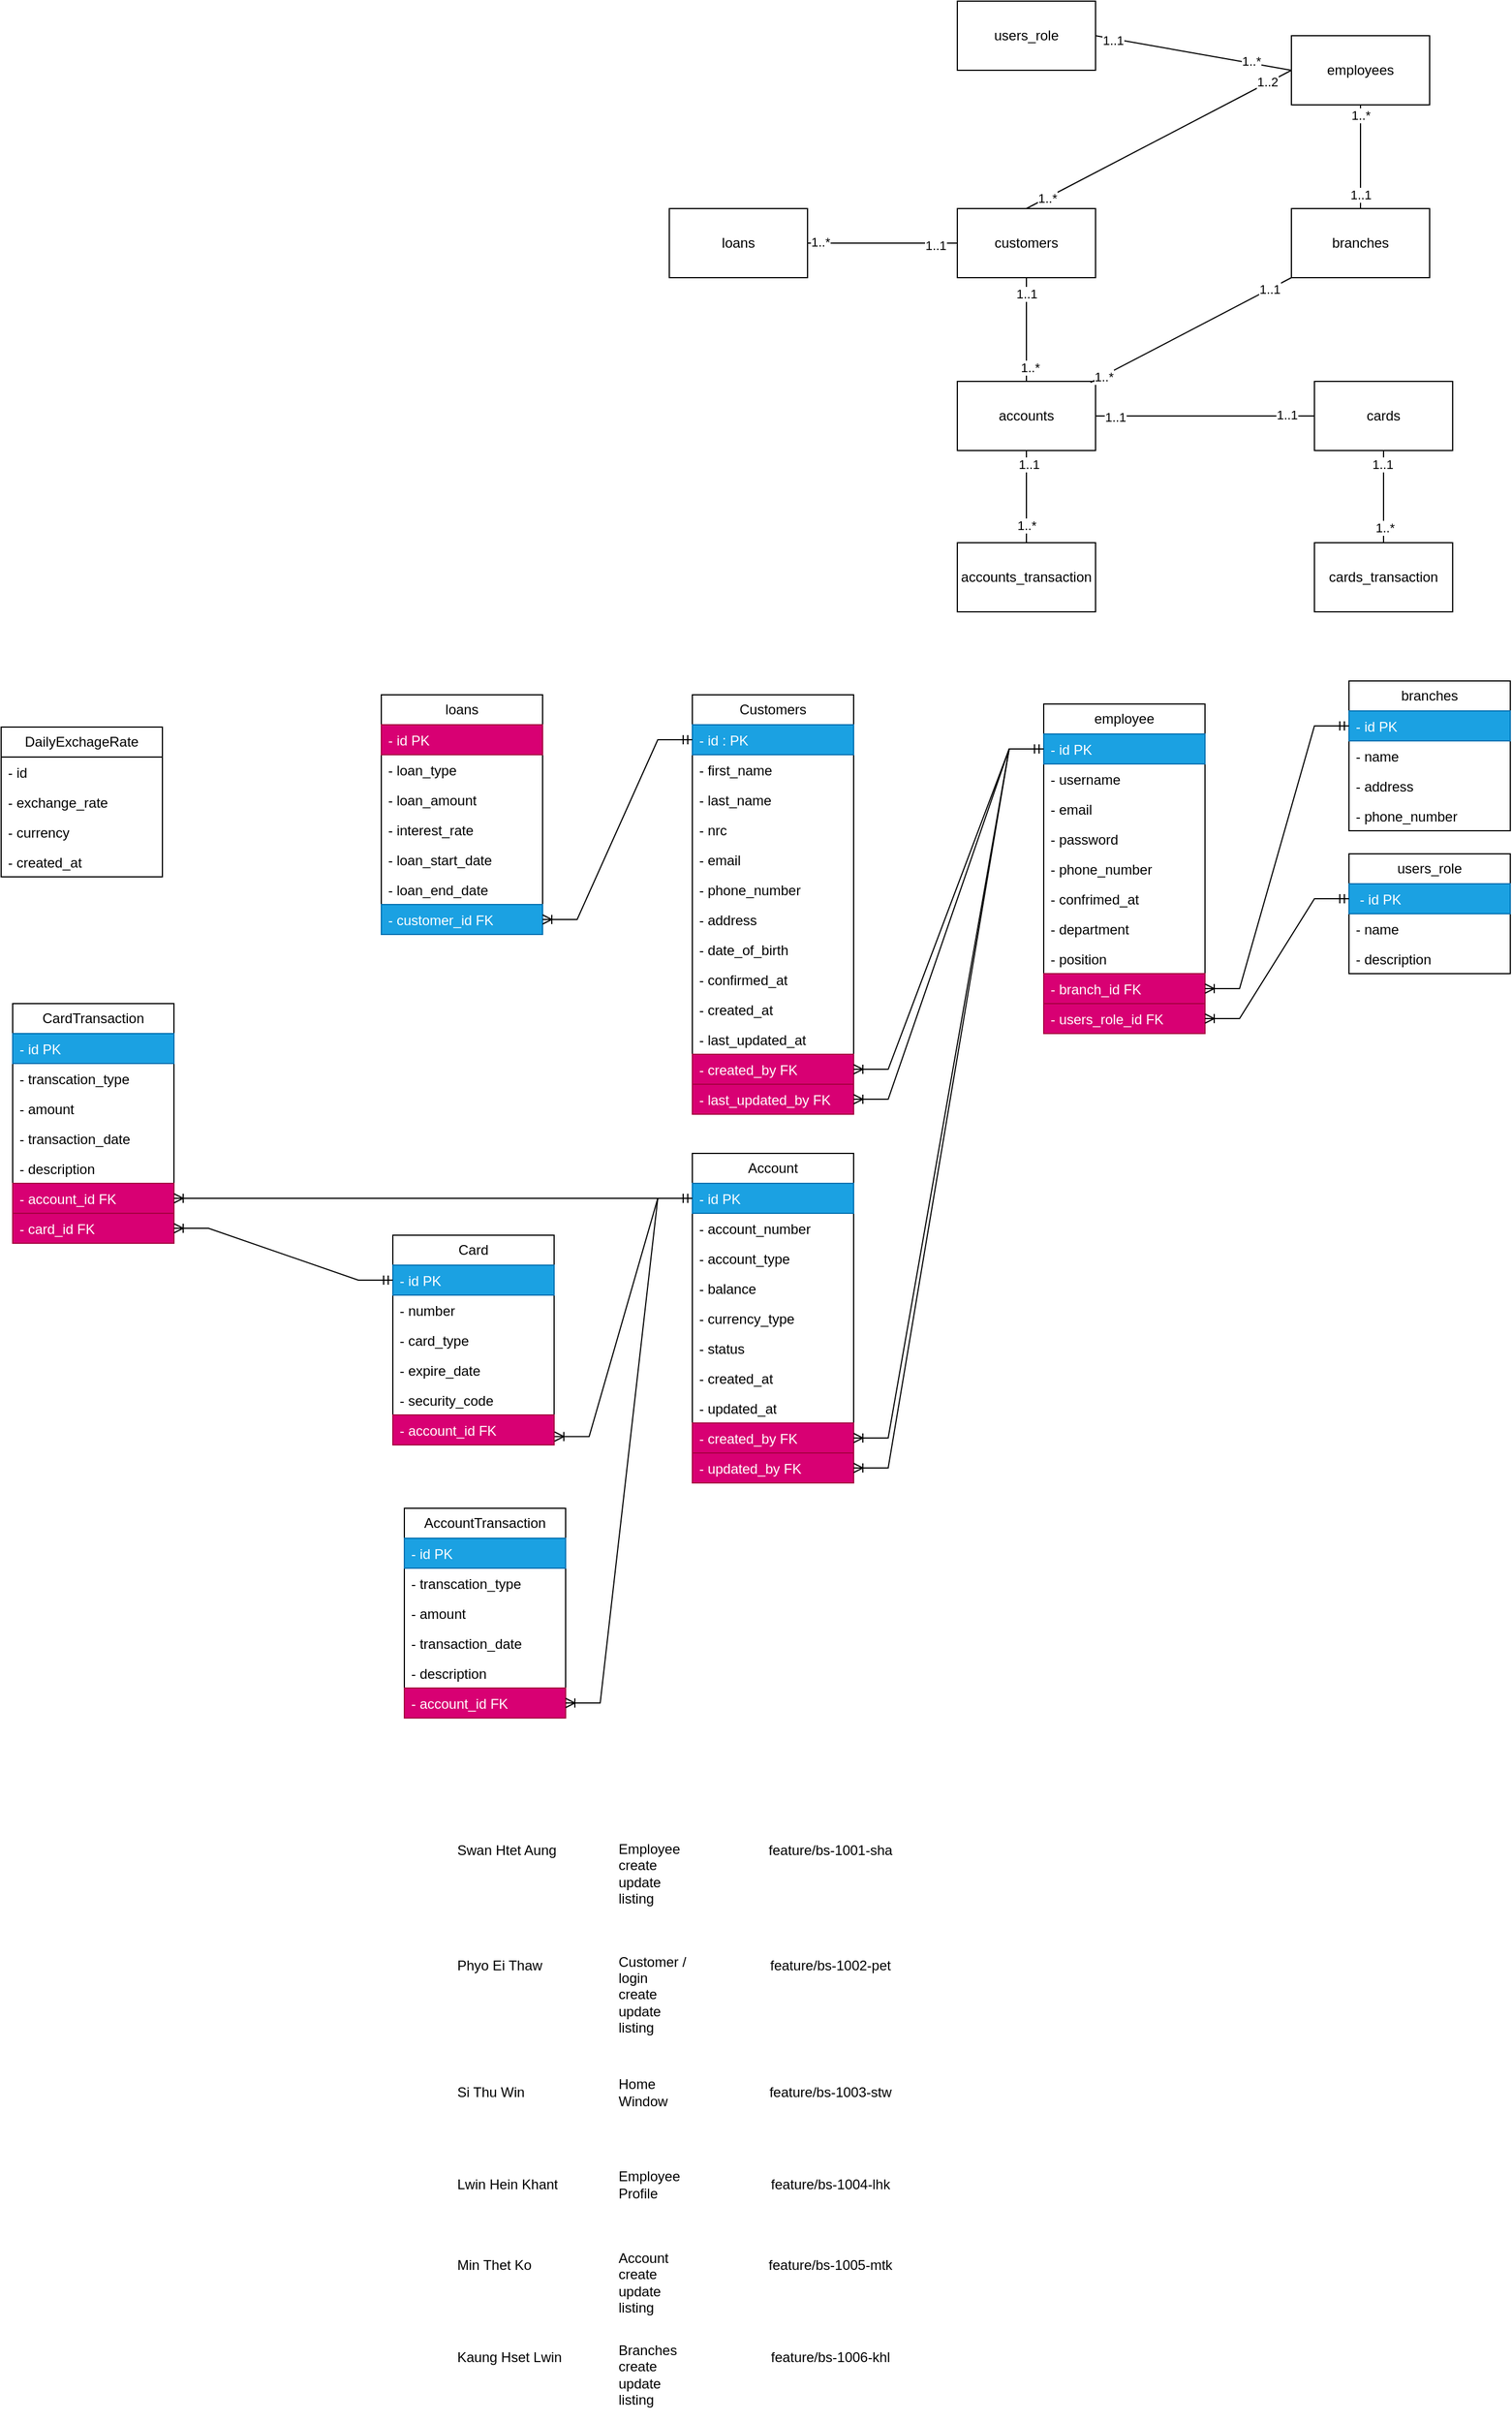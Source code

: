 <mxfile version="24.7.17">
  <diagram name="Page-1" id="0L86UucOzrPGEtBPijlb">
    <mxGraphModel dx="1640" dy="578" grid="1" gridSize="10" guides="1" tooltips="1" connect="1" arrows="1" fold="1" page="1" pageScale="1" pageWidth="850" pageHeight="1100" math="0" shadow="0">
      <root>
        <mxCell id="0" />
        <mxCell id="1" parent="0" />
        <mxCell id="gmeqmmIKyzfBdvNXJOLA-1" value="customers" style="rounded=0;whiteSpace=wrap;html=1;" parent="1" vertex="1">
          <mxGeometry x="280" y="340" width="120" height="60" as="geometry" />
        </mxCell>
        <mxCell id="gmeqmmIKyzfBdvNXJOLA-2" value="branches" style="rounded=0;whiteSpace=wrap;html=1;" parent="1" vertex="1">
          <mxGeometry x="570" y="340" width="120" height="60" as="geometry" />
        </mxCell>
        <mxCell id="gmeqmmIKyzfBdvNXJOLA-3" value="employees" style="rounded=0;whiteSpace=wrap;html=1;" parent="1" vertex="1">
          <mxGeometry x="570" y="190" width="120" height="60" as="geometry" />
        </mxCell>
        <mxCell id="gmeqmmIKyzfBdvNXJOLA-4" value="accounts" style="rounded=0;whiteSpace=wrap;html=1;" parent="1" vertex="1">
          <mxGeometry x="280" y="490" width="120" height="60" as="geometry" />
        </mxCell>
        <mxCell id="gmeqmmIKyzfBdvNXJOLA-6" value="accounts_transaction" style="rounded=0;whiteSpace=wrap;html=1;" parent="1" vertex="1">
          <mxGeometry x="280" y="630" width="120" height="60" as="geometry" />
        </mxCell>
        <mxCell id="gmeqmmIKyzfBdvNXJOLA-7" value="cards" style="rounded=0;whiteSpace=wrap;html=1;" parent="1" vertex="1">
          <mxGeometry x="590" y="490" width="120" height="60" as="geometry" />
        </mxCell>
        <mxCell id="gmeqmmIKyzfBdvNXJOLA-8" value="cards_transaction" style="rounded=0;whiteSpace=wrap;html=1;" parent="1" vertex="1">
          <mxGeometry x="590" y="630" width="120" height="60" as="geometry" />
        </mxCell>
        <mxCell id="gmeqmmIKyzfBdvNXJOLA-9" value="loans" style="rounded=0;whiteSpace=wrap;html=1;" parent="1" vertex="1">
          <mxGeometry x="30" y="340" width="120" height="60" as="geometry" />
        </mxCell>
        <mxCell id="gmeqmmIKyzfBdvNXJOLA-10" value="" style="endArrow=none;html=1;rounded=0;entryX=0.5;entryY=1;entryDx=0;entryDy=0;exitX=0.5;exitY=0;exitDx=0;exitDy=0;" parent="1" source="gmeqmmIKyzfBdvNXJOLA-4" target="gmeqmmIKyzfBdvNXJOLA-1" edge="1">
          <mxGeometry width="50" height="50" relative="1" as="geometry">
            <mxPoint x="400" y="630" as="sourcePoint" />
            <mxPoint x="450" y="580" as="targetPoint" />
          </mxGeometry>
        </mxCell>
        <mxCell id="gmeqmmIKyzfBdvNXJOLA-11" value="1..*" style="edgeLabel;html=1;align=center;verticalAlign=middle;resizable=0;points=[];" parent="gmeqmmIKyzfBdvNXJOLA-10" vertex="1" connectable="0">
          <mxGeometry x="-0.73" y="-3" relative="1" as="geometry">
            <mxPoint as="offset" />
          </mxGeometry>
        </mxCell>
        <mxCell id="gmeqmmIKyzfBdvNXJOLA-12" value="1..1" style="edgeLabel;html=1;align=center;verticalAlign=middle;resizable=0;points=[];" parent="gmeqmmIKyzfBdvNXJOLA-10" vertex="1" connectable="0">
          <mxGeometry x="0.695" relative="1" as="geometry">
            <mxPoint as="offset" />
          </mxGeometry>
        </mxCell>
        <mxCell id="gmeqmmIKyzfBdvNXJOLA-13" value="" style="endArrow=none;html=1;rounded=0;entryX=0.5;entryY=1;entryDx=0;entryDy=0;" parent="1" source="gmeqmmIKyzfBdvNXJOLA-6" target="gmeqmmIKyzfBdvNXJOLA-4" edge="1">
          <mxGeometry width="50" height="50" relative="1" as="geometry">
            <mxPoint x="400" y="630" as="sourcePoint" />
            <mxPoint x="450" y="580" as="targetPoint" />
          </mxGeometry>
        </mxCell>
        <mxCell id="gmeqmmIKyzfBdvNXJOLA-14" value="1..*" style="edgeLabel;html=1;align=center;verticalAlign=middle;resizable=0;points=[];" parent="gmeqmmIKyzfBdvNXJOLA-13" vertex="1" connectable="0">
          <mxGeometry x="-0.628" relative="1" as="geometry">
            <mxPoint as="offset" />
          </mxGeometry>
        </mxCell>
        <mxCell id="gmeqmmIKyzfBdvNXJOLA-15" value="1..1" style="edgeLabel;html=1;align=center;verticalAlign=middle;resizable=0;points=[];" parent="gmeqmmIKyzfBdvNXJOLA-13" vertex="1" connectable="0">
          <mxGeometry x="0.717" y="-2" relative="1" as="geometry">
            <mxPoint as="offset" />
          </mxGeometry>
        </mxCell>
        <mxCell id="gmeqmmIKyzfBdvNXJOLA-28" style="edgeStyle=orthogonalEdgeStyle;rounded=0;orthogonalLoop=1;jettySize=auto;html=1;exitX=0.5;exitY=1;exitDx=0;exitDy=0;" parent="1" source="gmeqmmIKyzfBdvNXJOLA-3" target="gmeqmmIKyzfBdvNXJOLA-3" edge="1">
          <mxGeometry relative="1" as="geometry" />
        </mxCell>
        <mxCell id="gmeqmmIKyzfBdvNXJOLA-29" value="" style="endArrow=none;html=1;rounded=0;entryX=0.5;entryY=1;entryDx=0;entryDy=0;exitX=0.5;exitY=0;exitDx=0;exitDy=0;" parent="1" source="gmeqmmIKyzfBdvNXJOLA-2" target="gmeqmmIKyzfBdvNXJOLA-3" edge="1">
          <mxGeometry width="50" height="50" relative="1" as="geometry">
            <mxPoint x="400" y="440" as="sourcePoint" />
            <mxPoint x="450" y="390" as="targetPoint" />
          </mxGeometry>
        </mxCell>
        <mxCell id="gmeqmmIKyzfBdvNXJOLA-31" value="1..1" style="edgeLabel;html=1;align=center;verticalAlign=middle;resizable=0;points=[];" parent="gmeqmmIKyzfBdvNXJOLA-29" vertex="1" connectable="0">
          <mxGeometry x="-0.738" relative="1" as="geometry">
            <mxPoint as="offset" />
          </mxGeometry>
        </mxCell>
        <mxCell id="gmeqmmIKyzfBdvNXJOLA-32" value="1..*" style="edgeLabel;html=1;align=center;verticalAlign=middle;resizable=0;points=[];" parent="gmeqmmIKyzfBdvNXJOLA-29" vertex="1" connectable="0">
          <mxGeometry x="0.807" relative="1" as="geometry">
            <mxPoint as="offset" />
          </mxGeometry>
        </mxCell>
        <mxCell id="gmeqmmIKyzfBdvNXJOLA-33" value="" style="endArrow=none;html=1;rounded=0;entryX=1;entryY=0.5;entryDx=0;entryDy=0;exitX=0;exitY=0.5;exitDx=0;exitDy=0;" parent="1" source="gmeqmmIKyzfBdvNXJOLA-1" target="gmeqmmIKyzfBdvNXJOLA-9" edge="1">
          <mxGeometry width="50" height="50" relative="1" as="geometry">
            <mxPoint x="400" y="440" as="sourcePoint" />
            <mxPoint x="450" y="390" as="targetPoint" />
          </mxGeometry>
        </mxCell>
        <mxCell id="gmeqmmIKyzfBdvNXJOLA-34" value="1..*" style="edgeLabel;html=1;align=center;verticalAlign=middle;resizable=0;points=[];" parent="gmeqmmIKyzfBdvNXJOLA-33" vertex="1" connectable="0">
          <mxGeometry x="0.828" y="-1" relative="1" as="geometry">
            <mxPoint as="offset" />
          </mxGeometry>
        </mxCell>
        <mxCell id="gmeqmmIKyzfBdvNXJOLA-35" value="1..1" style="edgeLabel;html=1;align=center;verticalAlign=middle;resizable=0;points=[];" parent="gmeqmmIKyzfBdvNXJOLA-33" vertex="1" connectable="0">
          <mxGeometry x="-0.7" y="2" relative="1" as="geometry">
            <mxPoint as="offset" />
          </mxGeometry>
        </mxCell>
        <mxCell id="gmeqmmIKyzfBdvNXJOLA-36" value="" style="endArrow=none;html=1;rounded=0;exitX=0.5;exitY=0;exitDx=0;exitDy=0;entryX=0.5;entryY=1;entryDx=0;entryDy=0;" parent="1" source="gmeqmmIKyzfBdvNXJOLA-8" target="gmeqmmIKyzfBdvNXJOLA-7" edge="1">
          <mxGeometry width="50" height="50" relative="1" as="geometry">
            <mxPoint x="400" y="520" as="sourcePoint" />
            <mxPoint x="450" y="470" as="targetPoint" />
          </mxGeometry>
        </mxCell>
        <mxCell id="gmeqmmIKyzfBdvNXJOLA-37" value="1..*" style="edgeLabel;html=1;align=center;verticalAlign=middle;resizable=0;points=[];" parent="gmeqmmIKyzfBdvNXJOLA-36" vertex="1" connectable="0">
          <mxGeometry x="-0.662" y="-1" relative="1" as="geometry">
            <mxPoint as="offset" />
          </mxGeometry>
        </mxCell>
        <mxCell id="gmeqmmIKyzfBdvNXJOLA-38" value="1..1" style="edgeLabel;html=1;align=center;verticalAlign=middle;resizable=0;points=[];" parent="gmeqmmIKyzfBdvNXJOLA-36" vertex="1" connectable="0">
          <mxGeometry x="0.7" y="1" relative="1" as="geometry">
            <mxPoint as="offset" />
          </mxGeometry>
        </mxCell>
        <mxCell id="gmeqmmIKyzfBdvNXJOLA-39" value="" style="endArrow=none;html=1;rounded=0;entryX=1;entryY=0.5;entryDx=0;entryDy=0;exitX=0;exitY=0.5;exitDx=0;exitDy=0;" parent="1" source="gmeqmmIKyzfBdvNXJOLA-7" target="gmeqmmIKyzfBdvNXJOLA-4" edge="1">
          <mxGeometry width="50" height="50" relative="1" as="geometry">
            <mxPoint x="400" y="520" as="sourcePoint" />
            <mxPoint x="450" y="470" as="targetPoint" />
          </mxGeometry>
        </mxCell>
        <mxCell id="gmeqmmIKyzfBdvNXJOLA-41" value="1..1" style="edgeLabel;html=1;align=center;verticalAlign=middle;resizable=0;points=[];" parent="gmeqmmIKyzfBdvNXJOLA-39" vertex="1" connectable="0">
          <mxGeometry x="0.821" y="1" relative="1" as="geometry">
            <mxPoint as="offset" />
          </mxGeometry>
        </mxCell>
        <mxCell id="gmeqmmIKyzfBdvNXJOLA-42" value="1..1" style="edgeLabel;html=1;align=center;verticalAlign=middle;resizable=0;points=[];" parent="gmeqmmIKyzfBdvNXJOLA-39" vertex="1" connectable="0">
          <mxGeometry x="-0.74" y="-1" relative="1" as="geometry">
            <mxPoint as="offset" />
          </mxGeometry>
        </mxCell>
        <mxCell id="gmeqmmIKyzfBdvNXJOLA-43" value="" style="endArrow=none;html=1;rounded=0;entryX=0;entryY=1;entryDx=0;entryDy=0;exitX=0.964;exitY=0.016;exitDx=0;exitDy=0;exitPerimeter=0;" parent="1" source="gmeqmmIKyzfBdvNXJOLA-4" target="gmeqmmIKyzfBdvNXJOLA-2" edge="1">
          <mxGeometry width="50" height="50" relative="1" as="geometry">
            <mxPoint x="400" y="480" as="sourcePoint" />
            <mxPoint x="450" y="430" as="targetPoint" />
          </mxGeometry>
        </mxCell>
        <mxCell id="gmeqmmIKyzfBdvNXJOLA-44" value="1..*" style="edgeLabel;html=1;align=center;verticalAlign=middle;resizable=0;points=[];" parent="gmeqmmIKyzfBdvNXJOLA-43" vertex="1" connectable="0">
          <mxGeometry x="-0.872" y="-1" relative="1" as="geometry">
            <mxPoint as="offset" />
          </mxGeometry>
        </mxCell>
        <mxCell id="gmeqmmIKyzfBdvNXJOLA-45" value="1..1" style="edgeLabel;html=1;align=center;verticalAlign=middle;resizable=0;points=[];" parent="gmeqmmIKyzfBdvNXJOLA-43" vertex="1" connectable="0">
          <mxGeometry x="0.779" relative="1" as="geometry">
            <mxPoint as="offset" />
          </mxGeometry>
        </mxCell>
        <mxCell id="gmeqmmIKyzfBdvNXJOLA-46" value="Customers" style="swimlane;fontStyle=0;childLayout=stackLayout;horizontal=1;startSize=26;fillColor=none;horizontalStack=0;resizeParent=1;resizeParentMax=0;resizeLast=0;collapsible=1;marginBottom=0;whiteSpace=wrap;html=1;" parent="1" vertex="1">
          <mxGeometry x="50" y="762" width="140" height="364" as="geometry" />
        </mxCell>
        <mxCell id="gmeqmmIKyzfBdvNXJOLA-47" value="- id : PK" style="text;strokeColor=#006EAF;fillColor=#1ba1e2;align=left;verticalAlign=top;spacingLeft=4;spacingRight=4;overflow=hidden;rotatable=0;points=[[0,0.5],[1,0.5]];portConstraint=eastwest;whiteSpace=wrap;html=1;fontColor=#ffffff;" parent="gmeqmmIKyzfBdvNXJOLA-46" vertex="1">
          <mxGeometry y="26" width="140" height="26" as="geometry" />
        </mxCell>
        <mxCell id="gmeqmmIKyzfBdvNXJOLA-48" value="- first_name" style="text;strokeColor=none;fillColor=none;align=left;verticalAlign=top;spacingLeft=4;spacingRight=4;overflow=hidden;rotatable=0;points=[[0,0.5],[1,0.5]];portConstraint=eastwest;whiteSpace=wrap;html=1;" parent="gmeqmmIKyzfBdvNXJOLA-46" vertex="1">
          <mxGeometry y="52" width="140" height="26" as="geometry" />
        </mxCell>
        <mxCell id="gmeqmmIKyzfBdvNXJOLA-49" value="- last_name" style="text;strokeColor=none;fillColor=none;align=left;verticalAlign=top;spacingLeft=4;spacingRight=4;overflow=hidden;rotatable=0;points=[[0,0.5],[1,0.5]];portConstraint=eastwest;whiteSpace=wrap;html=1;" parent="gmeqmmIKyzfBdvNXJOLA-46" vertex="1">
          <mxGeometry y="78" width="140" height="26" as="geometry" />
        </mxCell>
        <mxCell id="gmeqmmIKyzfBdvNXJOLA-50" value="- nrc" style="text;strokeColor=none;fillColor=none;align=left;verticalAlign=top;spacingLeft=4;spacingRight=4;overflow=hidden;rotatable=0;points=[[0,0.5],[1,0.5]];portConstraint=eastwest;whiteSpace=wrap;html=1;" parent="gmeqmmIKyzfBdvNXJOLA-46" vertex="1">
          <mxGeometry y="104" width="140" height="26" as="geometry" />
        </mxCell>
        <mxCell id="gmeqmmIKyzfBdvNXJOLA-51" value="- email" style="text;strokeColor=none;fillColor=none;align=left;verticalAlign=top;spacingLeft=4;spacingRight=4;overflow=hidden;rotatable=0;points=[[0,0.5],[1,0.5]];portConstraint=eastwest;whiteSpace=wrap;html=1;" parent="gmeqmmIKyzfBdvNXJOLA-46" vertex="1">
          <mxGeometry y="130" width="140" height="26" as="geometry" />
        </mxCell>
        <mxCell id="gmeqmmIKyzfBdvNXJOLA-52" value="- phone_number" style="text;strokeColor=none;fillColor=none;align=left;verticalAlign=top;spacingLeft=4;spacingRight=4;overflow=hidden;rotatable=0;points=[[0,0.5],[1,0.5]];portConstraint=eastwest;whiteSpace=wrap;html=1;" parent="gmeqmmIKyzfBdvNXJOLA-46" vertex="1">
          <mxGeometry y="156" width="140" height="26" as="geometry" />
        </mxCell>
        <mxCell id="gmeqmmIKyzfBdvNXJOLA-53" value="- address" style="text;strokeColor=none;fillColor=none;align=left;verticalAlign=top;spacingLeft=4;spacingRight=4;overflow=hidden;rotatable=0;points=[[0,0.5],[1,0.5]];portConstraint=eastwest;whiteSpace=wrap;html=1;" parent="gmeqmmIKyzfBdvNXJOLA-46" vertex="1">
          <mxGeometry y="182" width="140" height="26" as="geometry" />
        </mxCell>
        <mxCell id="gmeqmmIKyzfBdvNXJOLA-54" value="- date_of_birth" style="text;strokeColor=none;fillColor=none;align=left;verticalAlign=top;spacingLeft=4;spacingRight=4;overflow=hidden;rotatable=0;points=[[0,0.5],[1,0.5]];portConstraint=eastwest;whiteSpace=wrap;html=1;" parent="gmeqmmIKyzfBdvNXJOLA-46" vertex="1">
          <mxGeometry y="208" width="140" height="26" as="geometry" />
        </mxCell>
        <mxCell id="gmeqmmIKyzfBdvNXJOLA-82" value="- confirmed_at" style="text;strokeColor=none;fillColor=none;align=left;verticalAlign=top;spacingLeft=4;spacingRight=4;overflow=hidden;rotatable=0;points=[[0,0.5],[1,0.5]];portConstraint=eastwest;whiteSpace=wrap;html=1;" parent="gmeqmmIKyzfBdvNXJOLA-46" vertex="1">
          <mxGeometry y="234" width="140" height="26" as="geometry" />
        </mxCell>
        <mxCell id="gmeqmmIKyzfBdvNXJOLA-55" value="- created_at" style="text;strokeColor=none;fillColor=none;align=left;verticalAlign=top;spacingLeft=4;spacingRight=4;overflow=hidden;rotatable=0;points=[[0,0.5],[1,0.5]];portConstraint=eastwest;whiteSpace=wrap;html=1;" parent="gmeqmmIKyzfBdvNXJOLA-46" vertex="1">
          <mxGeometry y="260" width="140" height="26" as="geometry" />
        </mxCell>
        <mxCell id="gmeqmmIKyzfBdvNXJOLA-56" value="- last_updated_at" style="text;strokeColor=none;fillColor=none;align=left;verticalAlign=top;spacingLeft=4;spacingRight=4;overflow=hidden;rotatable=0;points=[[0,0.5],[1,0.5]];portConstraint=eastwest;whiteSpace=wrap;html=1;" parent="gmeqmmIKyzfBdvNXJOLA-46" vertex="1">
          <mxGeometry y="286" width="140" height="26" as="geometry" />
        </mxCell>
        <mxCell id="gmeqmmIKyzfBdvNXJOLA-57" value="- created_by FK" style="text;strokeColor=#A50040;fillColor=#d80073;align=left;verticalAlign=top;spacingLeft=4;spacingRight=4;overflow=hidden;rotatable=0;points=[[0,0.5],[1,0.5]];portConstraint=eastwest;whiteSpace=wrap;html=1;fontColor=#ffffff;" parent="gmeqmmIKyzfBdvNXJOLA-46" vertex="1">
          <mxGeometry y="312" width="140" height="26" as="geometry" />
        </mxCell>
        <mxCell id="gmeqmmIKyzfBdvNXJOLA-58" value="- last_updated_by FK" style="text;strokeColor=#A50040;fillColor=#d80073;align=left;verticalAlign=top;spacingLeft=4;spacingRight=4;overflow=hidden;rotatable=0;points=[[0,0.5],[1,0.5]];portConstraint=eastwest;whiteSpace=wrap;html=1;fontColor=#ffffff;" parent="gmeqmmIKyzfBdvNXJOLA-46" vertex="1">
          <mxGeometry y="338" width="140" height="26" as="geometry" />
        </mxCell>
        <mxCell id="gmeqmmIKyzfBdvNXJOLA-59" value="" style="endArrow=none;html=1;rounded=0;entryX=0;entryY=0.5;entryDx=0;entryDy=0;exitX=0.5;exitY=0;exitDx=0;exitDy=0;" parent="1" source="gmeqmmIKyzfBdvNXJOLA-1" target="gmeqmmIKyzfBdvNXJOLA-3" edge="1">
          <mxGeometry width="50" height="50" relative="1" as="geometry">
            <mxPoint x="400" y="390" as="sourcePoint" />
            <mxPoint x="450" y="340" as="targetPoint" />
          </mxGeometry>
        </mxCell>
        <mxCell id="gmeqmmIKyzfBdvNXJOLA-60" value="1..*" style="edgeLabel;html=1;align=center;verticalAlign=middle;resizable=0;points=[];" parent="gmeqmmIKyzfBdvNXJOLA-59" vertex="1" connectable="0">
          <mxGeometry x="-0.853" y="-1" relative="1" as="geometry">
            <mxPoint y="-1" as="offset" />
          </mxGeometry>
        </mxCell>
        <mxCell id="gmeqmmIKyzfBdvNXJOLA-61" value="1..2" style="edgeLabel;html=1;align=center;verticalAlign=middle;resizable=0;points=[];" parent="gmeqmmIKyzfBdvNXJOLA-59" vertex="1" connectable="0">
          <mxGeometry x="0.818" y="1" relative="1" as="geometry">
            <mxPoint as="offset" />
          </mxGeometry>
        </mxCell>
        <mxCell id="gmeqmmIKyzfBdvNXJOLA-62" value="employee" style="swimlane;fontStyle=0;childLayout=stackLayout;horizontal=1;startSize=26;fillColor=none;horizontalStack=0;resizeParent=1;resizeParentMax=0;resizeLast=0;collapsible=1;marginBottom=0;whiteSpace=wrap;html=1;" parent="1" vertex="1">
          <mxGeometry x="355" y="770" width="140" height="286" as="geometry" />
        </mxCell>
        <mxCell id="gmeqmmIKyzfBdvNXJOLA-63" value="- id PK" style="text;strokeColor=#006EAF;fillColor=#1ba1e2;align=left;verticalAlign=top;spacingLeft=4;spacingRight=4;overflow=hidden;rotatable=0;points=[[0,0.5],[1,0.5]];portConstraint=eastwest;whiteSpace=wrap;html=1;fontColor=#ffffff;" parent="gmeqmmIKyzfBdvNXJOLA-62" vertex="1">
          <mxGeometry y="26" width="140" height="26" as="geometry" />
        </mxCell>
        <mxCell id="gmeqmmIKyzfBdvNXJOLA-64" value="- username" style="text;strokeColor=none;fillColor=none;align=left;verticalAlign=top;spacingLeft=4;spacingRight=4;overflow=hidden;rotatable=0;points=[[0,0.5],[1,0.5]];portConstraint=eastwest;whiteSpace=wrap;html=1;" parent="gmeqmmIKyzfBdvNXJOLA-62" vertex="1">
          <mxGeometry y="52" width="140" height="26" as="geometry" />
        </mxCell>
        <mxCell id="gmeqmmIKyzfBdvNXJOLA-65" value="- email" style="text;strokeColor=none;fillColor=none;align=left;verticalAlign=top;spacingLeft=4;spacingRight=4;overflow=hidden;rotatable=0;points=[[0,0.5],[1,0.5]];portConstraint=eastwest;whiteSpace=wrap;html=1;" parent="gmeqmmIKyzfBdvNXJOLA-62" vertex="1">
          <mxGeometry y="78" width="140" height="26" as="geometry" />
        </mxCell>
        <mxCell id="gmeqmmIKyzfBdvNXJOLA-81" value="- password" style="text;strokeColor=none;fillColor=none;align=left;verticalAlign=top;spacingLeft=4;spacingRight=4;overflow=hidden;rotatable=0;points=[[0,0.5],[1,0.5]];portConstraint=eastwest;whiteSpace=wrap;html=1;" parent="gmeqmmIKyzfBdvNXJOLA-62" vertex="1">
          <mxGeometry y="104" width="140" height="26" as="geometry" />
        </mxCell>
        <mxCell id="gmeqmmIKyzfBdvNXJOLA-66" value="- phone_number" style="text;strokeColor=none;fillColor=none;align=left;verticalAlign=top;spacingLeft=4;spacingRight=4;overflow=hidden;rotatable=0;points=[[0,0.5],[1,0.5]];portConstraint=eastwest;whiteSpace=wrap;html=1;" parent="gmeqmmIKyzfBdvNXJOLA-62" vertex="1">
          <mxGeometry y="130" width="140" height="26" as="geometry" />
        </mxCell>
        <mxCell id="gmeqmmIKyzfBdvNXJOLA-83" value="- confrimed_at" style="text;strokeColor=none;fillColor=none;align=left;verticalAlign=top;spacingLeft=4;spacingRight=4;overflow=hidden;rotatable=0;points=[[0,0.5],[1,0.5]];portConstraint=eastwest;whiteSpace=wrap;html=1;" parent="gmeqmmIKyzfBdvNXJOLA-62" vertex="1">
          <mxGeometry y="156" width="140" height="26" as="geometry" />
        </mxCell>
        <mxCell id="gmeqmmIKyzfBdvNXJOLA-67" value="- department" style="text;strokeColor=none;fillColor=none;align=left;verticalAlign=top;spacingLeft=4;spacingRight=4;overflow=hidden;rotatable=0;points=[[0,0.5],[1,0.5]];portConstraint=eastwest;whiteSpace=wrap;html=1;" parent="gmeqmmIKyzfBdvNXJOLA-62" vertex="1">
          <mxGeometry y="182" width="140" height="26" as="geometry" />
        </mxCell>
        <mxCell id="gmeqmmIKyzfBdvNXJOLA-68" value="- position" style="text;strokeColor=none;fillColor=none;align=left;verticalAlign=top;spacingLeft=4;spacingRight=4;overflow=hidden;rotatable=0;points=[[0,0.5],[1,0.5]];portConstraint=eastwest;whiteSpace=wrap;html=1;" parent="gmeqmmIKyzfBdvNXJOLA-62" vertex="1">
          <mxGeometry y="208" width="140" height="26" as="geometry" />
        </mxCell>
        <mxCell id="gmeqmmIKyzfBdvNXJOLA-89" value="- branch_id FK" style="text;strokeColor=#A50040;fillColor=#d80073;align=left;verticalAlign=top;spacingLeft=4;spacingRight=4;overflow=hidden;rotatable=0;points=[[0,0.5],[1,0.5]];portConstraint=eastwest;whiteSpace=wrap;html=1;fontColor=#ffffff;" parent="gmeqmmIKyzfBdvNXJOLA-62" vertex="1">
          <mxGeometry y="234" width="140" height="26" as="geometry" />
        </mxCell>
        <mxCell id="gmeqmmIKyzfBdvNXJOLA-69" value="- users_role_id FK" style="text;strokeColor=#A50040;fillColor=#d80073;align=left;verticalAlign=top;spacingLeft=4;spacingRight=4;overflow=hidden;rotatable=0;points=[[0,0.5],[1,0.5]];portConstraint=eastwest;whiteSpace=wrap;html=1;fontColor=#ffffff;" parent="gmeqmmIKyzfBdvNXJOLA-62" vertex="1">
          <mxGeometry y="260" width="140" height="26" as="geometry" />
        </mxCell>
        <mxCell id="gmeqmmIKyzfBdvNXJOLA-70" value="users_role" style="swimlane;fontStyle=0;childLayout=stackLayout;horizontal=1;startSize=26;fillColor=none;horizontalStack=0;resizeParent=1;resizeParentMax=0;resizeLast=0;collapsible=1;marginBottom=0;whiteSpace=wrap;html=1;" parent="1" vertex="1">
          <mxGeometry x="620" y="900" width="140" height="104" as="geometry" />
        </mxCell>
        <mxCell id="gmeqmmIKyzfBdvNXJOLA-71" value="&amp;nbsp;- id PK" style="text;strokeColor=#006EAF;fillColor=#1ba1e2;align=left;verticalAlign=top;spacingLeft=4;spacingRight=4;overflow=hidden;rotatable=0;points=[[0,0.5],[1,0.5]];portConstraint=eastwest;whiteSpace=wrap;html=1;fontColor=#ffffff;" parent="gmeqmmIKyzfBdvNXJOLA-70" vertex="1">
          <mxGeometry y="26" width="140" height="26" as="geometry" />
        </mxCell>
        <mxCell id="gmeqmmIKyzfBdvNXJOLA-72" value="- name" style="text;strokeColor=none;fillColor=none;align=left;verticalAlign=top;spacingLeft=4;spacingRight=4;overflow=hidden;rotatable=0;points=[[0,0.5],[1,0.5]];portConstraint=eastwest;whiteSpace=wrap;html=1;" parent="gmeqmmIKyzfBdvNXJOLA-70" vertex="1">
          <mxGeometry y="52" width="140" height="26" as="geometry" />
        </mxCell>
        <mxCell id="gmeqmmIKyzfBdvNXJOLA-73" value="- description" style="text;strokeColor=none;fillColor=none;align=left;verticalAlign=top;spacingLeft=4;spacingRight=4;overflow=hidden;rotatable=0;points=[[0,0.5],[1,0.5]];portConstraint=eastwest;whiteSpace=wrap;html=1;" parent="gmeqmmIKyzfBdvNXJOLA-70" vertex="1">
          <mxGeometry y="78" width="140" height="26" as="geometry" />
        </mxCell>
        <mxCell id="gmeqmmIKyzfBdvNXJOLA-74" value="users_role" style="rounded=0;whiteSpace=wrap;html=1;" parent="1" vertex="1">
          <mxGeometry x="280" y="160" width="120" height="60" as="geometry" />
        </mxCell>
        <mxCell id="gmeqmmIKyzfBdvNXJOLA-75" value="" style="endArrow=none;html=1;rounded=0;entryX=1;entryY=0.5;entryDx=0;entryDy=0;" parent="1" target="gmeqmmIKyzfBdvNXJOLA-74" edge="1">
          <mxGeometry width="50" height="50" relative="1" as="geometry">
            <mxPoint x="570" y="220" as="sourcePoint" />
            <mxPoint x="450" y="350" as="targetPoint" />
          </mxGeometry>
        </mxCell>
        <mxCell id="gmeqmmIKyzfBdvNXJOLA-76" value="1..1" style="edgeLabel;html=1;align=center;verticalAlign=middle;resizable=0;points=[];" parent="gmeqmmIKyzfBdvNXJOLA-75" vertex="1" connectable="0">
          <mxGeometry x="0.825" y="1" relative="1" as="geometry">
            <mxPoint as="offset" />
          </mxGeometry>
        </mxCell>
        <mxCell id="gmeqmmIKyzfBdvNXJOLA-77" value="1..*" style="edgeLabel;html=1;align=center;verticalAlign=middle;resizable=0;points=[];" parent="gmeqmmIKyzfBdvNXJOLA-75" vertex="1" connectable="0">
          <mxGeometry x="-0.577" y="-2" relative="1" as="geometry">
            <mxPoint as="offset" />
          </mxGeometry>
        </mxCell>
        <mxCell id="gmeqmmIKyzfBdvNXJOLA-78" value="" style="edgeStyle=entityRelationEdgeStyle;fontSize=12;html=1;endArrow=ERoneToMany;startArrow=ERmandOne;rounded=0;" parent="1" source="gmeqmmIKyzfBdvNXJOLA-71" target="gmeqmmIKyzfBdvNXJOLA-69" edge="1">
          <mxGeometry width="100" height="100" relative="1" as="geometry">
            <mxPoint x="370" y="980" as="sourcePoint" />
            <mxPoint x="470" y="880" as="targetPoint" />
          </mxGeometry>
        </mxCell>
        <mxCell id="gmeqmmIKyzfBdvNXJOLA-79" value="" style="edgeStyle=entityRelationEdgeStyle;fontSize=12;html=1;endArrow=ERoneToMany;startArrow=ERmandOne;rounded=0;exitX=0;exitY=0.5;exitDx=0;exitDy=0;entryX=1;entryY=0.5;entryDx=0;entryDy=0;" parent="1" source="gmeqmmIKyzfBdvNXJOLA-63" target="gmeqmmIKyzfBdvNXJOLA-57" edge="1">
          <mxGeometry width="100" height="100" relative="1" as="geometry">
            <mxPoint x="620" y="849" as="sourcePoint" />
            <mxPoint x="505" y="975" as="targetPoint" />
          </mxGeometry>
        </mxCell>
        <mxCell id="gmeqmmIKyzfBdvNXJOLA-80" value="" style="edgeStyle=entityRelationEdgeStyle;fontSize=12;html=1;endArrow=ERoneToMany;startArrow=ERmandOne;rounded=0;exitX=0;exitY=0.5;exitDx=0;exitDy=0;entryX=1;entryY=0.5;entryDx=0;entryDy=0;" parent="1" source="gmeqmmIKyzfBdvNXJOLA-63" target="gmeqmmIKyzfBdvNXJOLA-58" edge="1">
          <mxGeometry width="100" height="100" relative="1" as="geometry">
            <mxPoint x="365" y="819" as="sourcePoint" />
            <mxPoint x="230" y="1071" as="targetPoint" />
          </mxGeometry>
        </mxCell>
        <mxCell id="gmeqmmIKyzfBdvNXJOLA-84" value="branches" style="swimlane;fontStyle=0;childLayout=stackLayout;horizontal=1;startSize=26;fillColor=none;horizontalStack=0;resizeParent=1;resizeParentMax=0;resizeLast=0;collapsible=1;marginBottom=0;whiteSpace=wrap;html=1;" parent="1" vertex="1">
          <mxGeometry x="620" y="750" width="140" height="130" as="geometry" />
        </mxCell>
        <mxCell id="gmeqmmIKyzfBdvNXJOLA-85" value="- id PK" style="text;strokeColor=#006EAF;fillColor=#1ba1e2;align=left;verticalAlign=top;spacingLeft=4;spacingRight=4;overflow=hidden;rotatable=0;points=[[0,0.5],[1,0.5]];portConstraint=eastwest;whiteSpace=wrap;html=1;fontColor=#ffffff;" parent="gmeqmmIKyzfBdvNXJOLA-84" vertex="1">
          <mxGeometry y="26" width="140" height="26" as="geometry" />
        </mxCell>
        <mxCell id="gmeqmmIKyzfBdvNXJOLA-86" value="- name" style="text;strokeColor=none;fillColor=none;align=left;verticalAlign=top;spacingLeft=4;spacingRight=4;overflow=hidden;rotatable=0;points=[[0,0.5],[1,0.5]];portConstraint=eastwest;whiteSpace=wrap;html=1;" parent="gmeqmmIKyzfBdvNXJOLA-84" vertex="1">
          <mxGeometry y="52" width="140" height="26" as="geometry" />
        </mxCell>
        <mxCell id="gmeqmmIKyzfBdvNXJOLA-87" value="- address" style="text;strokeColor=none;fillColor=none;align=left;verticalAlign=top;spacingLeft=4;spacingRight=4;overflow=hidden;rotatable=0;points=[[0,0.5],[1,0.5]];portConstraint=eastwest;whiteSpace=wrap;html=1;" parent="gmeqmmIKyzfBdvNXJOLA-84" vertex="1">
          <mxGeometry y="78" width="140" height="26" as="geometry" />
        </mxCell>
        <mxCell id="gmeqmmIKyzfBdvNXJOLA-88" value="- phone_number" style="text;strokeColor=none;fillColor=none;align=left;verticalAlign=top;spacingLeft=4;spacingRight=4;overflow=hidden;rotatable=0;points=[[0,0.5],[1,0.5]];portConstraint=eastwest;whiteSpace=wrap;html=1;" parent="gmeqmmIKyzfBdvNXJOLA-84" vertex="1">
          <mxGeometry y="104" width="140" height="26" as="geometry" />
        </mxCell>
        <mxCell id="gmeqmmIKyzfBdvNXJOLA-90" value="" style="edgeStyle=entityRelationEdgeStyle;fontSize=12;html=1;endArrow=ERoneToMany;startArrow=ERmandOne;rounded=0;exitX=0;exitY=0.5;exitDx=0;exitDy=0;entryX=1;entryY=0.5;entryDx=0;entryDy=0;" parent="1" source="gmeqmmIKyzfBdvNXJOLA-85" target="gmeqmmIKyzfBdvNXJOLA-89" edge="1">
          <mxGeometry width="100" height="100" relative="1" as="geometry">
            <mxPoint x="630" y="969" as="sourcePoint" />
            <mxPoint x="505" y="1053" as="targetPoint" />
          </mxGeometry>
        </mxCell>
        <mxCell id="gmeqmmIKyzfBdvNXJOLA-91" value="loans" style="swimlane;fontStyle=0;childLayout=stackLayout;horizontal=1;startSize=26;fillColor=none;horizontalStack=0;resizeParent=1;resizeParentMax=0;resizeLast=0;collapsible=1;marginBottom=0;whiteSpace=wrap;html=1;" parent="1" vertex="1">
          <mxGeometry x="-220" y="762" width="140" height="208" as="geometry" />
        </mxCell>
        <mxCell id="gmeqmmIKyzfBdvNXJOLA-92" value="- id PK" style="text;strokeColor=#A50040;fillColor=#d80073;align=left;verticalAlign=top;spacingLeft=4;spacingRight=4;overflow=hidden;rotatable=0;points=[[0,0.5],[1,0.5]];portConstraint=eastwest;whiteSpace=wrap;html=1;fontColor=#ffffff;" parent="gmeqmmIKyzfBdvNXJOLA-91" vertex="1">
          <mxGeometry y="26" width="140" height="26" as="geometry" />
        </mxCell>
        <mxCell id="gmeqmmIKyzfBdvNXJOLA-93" value="- loan_type" style="text;strokeColor=none;fillColor=none;align=left;verticalAlign=top;spacingLeft=4;spacingRight=4;overflow=hidden;rotatable=0;points=[[0,0.5],[1,0.5]];portConstraint=eastwest;whiteSpace=wrap;html=1;" parent="gmeqmmIKyzfBdvNXJOLA-91" vertex="1">
          <mxGeometry y="52" width="140" height="26" as="geometry" />
        </mxCell>
        <mxCell id="gmeqmmIKyzfBdvNXJOLA-94" value="- loan_amount" style="text;strokeColor=none;fillColor=none;align=left;verticalAlign=top;spacingLeft=4;spacingRight=4;overflow=hidden;rotatable=0;points=[[0,0.5],[1,0.5]];portConstraint=eastwest;whiteSpace=wrap;html=1;" parent="gmeqmmIKyzfBdvNXJOLA-91" vertex="1">
          <mxGeometry y="78" width="140" height="26" as="geometry" />
        </mxCell>
        <mxCell id="gmeqmmIKyzfBdvNXJOLA-95" value="- interest_rate" style="text;strokeColor=none;fillColor=none;align=left;verticalAlign=top;spacingLeft=4;spacingRight=4;overflow=hidden;rotatable=0;points=[[0,0.5],[1,0.5]];portConstraint=eastwest;whiteSpace=wrap;html=1;" parent="gmeqmmIKyzfBdvNXJOLA-91" vertex="1">
          <mxGeometry y="104" width="140" height="26" as="geometry" />
        </mxCell>
        <mxCell id="gmeqmmIKyzfBdvNXJOLA-96" value="- loan_start_date" style="text;strokeColor=none;fillColor=none;align=left;verticalAlign=top;spacingLeft=4;spacingRight=4;overflow=hidden;rotatable=0;points=[[0,0.5],[1,0.5]];portConstraint=eastwest;whiteSpace=wrap;html=1;" parent="gmeqmmIKyzfBdvNXJOLA-91" vertex="1">
          <mxGeometry y="130" width="140" height="26" as="geometry" />
        </mxCell>
        <mxCell id="gmeqmmIKyzfBdvNXJOLA-97" value="- loan_end_date" style="text;strokeColor=none;fillColor=none;align=left;verticalAlign=top;spacingLeft=4;spacingRight=4;overflow=hidden;rotatable=0;points=[[0,0.5],[1,0.5]];portConstraint=eastwest;whiteSpace=wrap;html=1;" parent="gmeqmmIKyzfBdvNXJOLA-91" vertex="1">
          <mxGeometry y="156" width="140" height="26" as="geometry" />
        </mxCell>
        <mxCell id="gmeqmmIKyzfBdvNXJOLA-98" value="- customer_id FK" style="text;strokeColor=#006EAF;fillColor=#1ba1e2;align=left;verticalAlign=top;spacingLeft=4;spacingRight=4;overflow=hidden;rotatable=0;points=[[0,0.5],[1,0.5]];portConstraint=eastwest;whiteSpace=wrap;html=1;fontColor=#ffffff;" parent="gmeqmmIKyzfBdvNXJOLA-91" vertex="1">
          <mxGeometry y="182" width="140" height="26" as="geometry" />
        </mxCell>
        <mxCell id="gmeqmmIKyzfBdvNXJOLA-99" value="" style="edgeStyle=entityRelationEdgeStyle;fontSize=12;html=1;endArrow=ERoneToMany;startArrow=ERmandOne;rounded=0;entryX=1;entryY=0.5;entryDx=0;entryDy=0;" parent="1" source="gmeqmmIKyzfBdvNXJOLA-47" target="gmeqmmIKyzfBdvNXJOLA-98" edge="1">
          <mxGeometry width="100" height="100" relative="1" as="geometry">
            <mxPoint x="60" y="770" as="sourcePoint" />
            <mxPoint x="160" y="670" as="targetPoint" />
          </mxGeometry>
        </mxCell>
        <mxCell id="gmeqmmIKyzfBdvNXJOLA-100" value="Account" style="swimlane;fontStyle=0;childLayout=stackLayout;horizontal=1;startSize=26;fillColor=none;horizontalStack=0;resizeParent=1;resizeParentMax=0;resizeLast=0;collapsible=1;marginBottom=0;whiteSpace=wrap;html=1;" parent="1" vertex="1">
          <mxGeometry x="50" y="1160" width="140" height="286" as="geometry" />
        </mxCell>
        <mxCell id="gmeqmmIKyzfBdvNXJOLA-101" value="- id PK" style="text;strokeColor=#006EAF;fillColor=#1ba1e2;align=left;verticalAlign=top;spacingLeft=4;spacingRight=4;overflow=hidden;rotatable=0;points=[[0,0.5],[1,0.5]];portConstraint=eastwest;whiteSpace=wrap;html=1;fontColor=#ffffff;" parent="gmeqmmIKyzfBdvNXJOLA-100" vertex="1">
          <mxGeometry y="26" width="140" height="26" as="geometry" />
        </mxCell>
        <mxCell id="gmeqmmIKyzfBdvNXJOLA-102" value="- account_number" style="text;strokeColor=none;fillColor=none;align=left;verticalAlign=top;spacingLeft=4;spacingRight=4;overflow=hidden;rotatable=0;points=[[0,0.5],[1,0.5]];portConstraint=eastwest;whiteSpace=wrap;html=1;" parent="gmeqmmIKyzfBdvNXJOLA-100" vertex="1">
          <mxGeometry y="52" width="140" height="26" as="geometry" />
        </mxCell>
        <mxCell id="gmeqmmIKyzfBdvNXJOLA-103" value="- account_type" style="text;strokeColor=none;fillColor=none;align=left;verticalAlign=top;spacingLeft=4;spacingRight=4;overflow=hidden;rotatable=0;points=[[0,0.5],[1,0.5]];portConstraint=eastwest;whiteSpace=wrap;html=1;" parent="gmeqmmIKyzfBdvNXJOLA-100" vertex="1">
          <mxGeometry y="78" width="140" height="26" as="geometry" />
        </mxCell>
        <mxCell id="gmeqmmIKyzfBdvNXJOLA-104" value="- balance" style="text;strokeColor=none;fillColor=none;align=left;verticalAlign=top;spacingLeft=4;spacingRight=4;overflow=hidden;rotatable=0;points=[[0,0.5],[1,0.5]];portConstraint=eastwest;whiteSpace=wrap;html=1;" parent="gmeqmmIKyzfBdvNXJOLA-100" vertex="1">
          <mxGeometry y="104" width="140" height="26" as="geometry" />
        </mxCell>
        <mxCell id="gmeqmmIKyzfBdvNXJOLA-109" value="- currency_type" style="text;strokeColor=none;fillColor=none;align=left;verticalAlign=top;spacingLeft=4;spacingRight=4;overflow=hidden;rotatable=0;points=[[0,0.5],[1,0.5]];portConstraint=eastwest;whiteSpace=wrap;html=1;" parent="gmeqmmIKyzfBdvNXJOLA-100" vertex="1">
          <mxGeometry y="130" width="140" height="26" as="geometry" />
        </mxCell>
        <mxCell id="gmeqmmIKyzfBdvNXJOLA-119" value="- status" style="text;strokeColor=none;fillColor=none;align=left;verticalAlign=top;spacingLeft=4;spacingRight=4;overflow=hidden;rotatable=0;points=[[0,0.5],[1,0.5]];portConstraint=eastwest;whiteSpace=wrap;html=1;" parent="gmeqmmIKyzfBdvNXJOLA-100" vertex="1">
          <mxGeometry y="156" width="140" height="26" as="geometry" />
        </mxCell>
        <mxCell id="gmeqmmIKyzfBdvNXJOLA-105" value="- created_at" style="text;strokeColor=none;fillColor=none;align=left;verticalAlign=top;spacingLeft=4;spacingRight=4;overflow=hidden;rotatable=0;points=[[0,0.5],[1,0.5]];portConstraint=eastwest;whiteSpace=wrap;html=1;" parent="gmeqmmIKyzfBdvNXJOLA-100" vertex="1">
          <mxGeometry y="182" width="140" height="26" as="geometry" />
        </mxCell>
        <mxCell id="gmeqmmIKyzfBdvNXJOLA-106" value="- updated_at" style="text;strokeColor=none;fillColor=none;align=left;verticalAlign=top;spacingLeft=4;spacingRight=4;overflow=hidden;rotatable=0;points=[[0,0.5],[1,0.5]];portConstraint=eastwest;whiteSpace=wrap;html=1;" parent="gmeqmmIKyzfBdvNXJOLA-100" vertex="1">
          <mxGeometry y="208" width="140" height="26" as="geometry" />
        </mxCell>
        <mxCell id="gmeqmmIKyzfBdvNXJOLA-107" value="- created_by FK" style="text;strokeColor=#A50040;fillColor=#d80073;align=left;verticalAlign=top;spacingLeft=4;spacingRight=4;overflow=hidden;rotatable=0;points=[[0,0.5],[1,0.5]];portConstraint=eastwest;whiteSpace=wrap;html=1;fontColor=#ffffff;" parent="gmeqmmIKyzfBdvNXJOLA-100" vertex="1">
          <mxGeometry y="234" width="140" height="26" as="geometry" />
        </mxCell>
        <mxCell id="gmeqmmIKyzfBdvNXJOLA-108" value="- updated_by FK" style="text;strokeColor=#A50040;fillColor=#d80073;align=left;verticalAlign=top;spacingLeft=4;spacingRight=4;overflow=hidden;rotatable=0;points=[[0,0.5],[1,0.5]];portConstraint=eastwest;whiteSpace=wrap;html=1;fontColor=#ffffff;" parent="gmeqmmIKyzfBdvNXJOLA-100" vertex="1">
          <mxGeometry y="260" width="140" height="26" as="geometry" />
        </mxCell>
        <mxCell id="gmeqmmIKyzfBdvNXJOLA-111" value="" style="edgeStyle=entityRelationEdgeStyle;fontSize=12;html=1;endArrow=ERoneToMany;startArrow=ERmandOne;rounded=0;exitX=0;exitY=0.5;exitDx=0;exitDy=0;entryX=1;entryY=0.5;entryDx=0;entryDy=0;" parent="1" source="gmeqmmIKyzfBdvNXJOLA-63" target="gmeqmmIKyzfBdvNXJOLA-107" edge="1">
          <mxGeometry width="100" height="100" relative="1" as="geometry">
            <mxPoint x="365" y="819" as="sourcePoint" />
            <mxPoint x="200" y="1097" as="targetPoint" />
          </mxGeometry>
        </mxCell>
        <mxCell id="gmeqmmIKyzfBdvNXJOLA-112" value="" style="edgeStyle=entityRelationEdgeStyle;fontSize=12;html=1;endArrow=ERoneToMany;startArrow=ERmandOne;rounded=0;exitX=0;exitY=0.5;exitDx=0;exitDy=0;entryX=1;entryY=0.5;entryDx=0;entryDy=0;" parent="1" source="gmeqmmIKyzfBdvNXJOLA-63" target="gmeqmmIKyzfBdvNXJOLA-108" edge="1">
          <mxGeometry width="100" height="100" relative="1" as="geometry">
            <mxPoint x="365" y="819" as="sourcePoint" />
            <mxPoint x="200" y="1391" as="targetPoint" />
          </mxGeometry>
        </mxCell>
        <mxCell id="gmeqmmIKyzfBdvNXJOLA-113" value="Card" style="swimlane;fontStyle=0;childLayout=stackLayout;horizontal=1;startSize=26;fillColor=none;horizontalStack=0;resizeParent=1;resizeParentMax=0;resizeLast=0;collapsible=1;marginBottom=0;whiteSpace=wrap;html=1;" parent="1" vertex="1">
          <mxGeometry x="-210" y="1231" width="140" height="182" as="geometry" />
        </mxCell>
        <mxCell id="gmeqmmIKyzfBdvNXJOLA-114" value="- id PK" style="text;strokeColor=#006EAF;fillColor=#1ba1e2;align=left;verticalAlign=top;spacingLeft=4;spacingRight=4;overflow=hidden;rotatable=0;points=[[0,0.5],[1,0.5]];portConstraint=eastwest;whiteSpace=wrap;html=1;fontColor=#ffffff;" parent="gmeqmmIKyzfBdvNXJOLA-113" vertex="1">
          <mxGeometry y="26" width="140" height="26" as="geometry" />
        </mxCell>
        <mxCell id="gmeqmmIKyzfBdvNXJOLA-115" value="- number" style="text;strokeColor=none;fillColor=none;align=left;verticalAlign=top;spacingLeft=4;spacingRight=4;overflow=hidden;rotatable=0;points=[[0,0.5],[1,0.5]];portConstraint=eastwest;whiteSpace=wrap;html=1;" parent="gmeqmmIKyzfBdvNXJOLA-113" vertex="1">
          <mxGeometry y="52" width="140" height="26" as="geometry" />
        </mxCell>
        <mxCell id="gmeqmmIKyzfBdvNXJOLA-116" value="- card_type" style="text;strokeColor=none;fillColor=none;align=left;verticalAlign=top;spacingLeft=4;spacingRight=4;overflow=hidden;rotatable=0;points=[[0,0.5],[1,0.5]];portConstraint=eastwest;whiteSpace=wrap;html=1;" parent="gmeqmmIKyzfBdvNXJOLA-113" vertex="1">
          <mxGeometry y="78" width="140" height="26" as="geometry" />
        </mxCell>
        <mxCell id="gmeqmmIKyzfBdvNXJOLA-117" value="- expire_date" style="text;strokeColor=none;fillColor=none;align=left;verticalAlign=top;spacingLeft=4;spacingRight=4;overflow=hidden;rotatable=0;points=[[0,0.5],[1,0.5]];portConstraint=eastwest;whiteSpace=wrap;html=1;" parent="gmeqmmIKyzfBdvNXJOLA-113" vertex="1">
          <mxGeometry y="104" width="140" height="26" as="geometry" />
        </mxCell>
        <mxCell id="gmeqmmIKyzfBdvNXJOLA-118" value="- security_code" style="text;strokeColor=none;fillColor=none;align=left;verticalAlign=top;spacingLeft=4;spacingRight=4;overflow=hidden;rotatable=0;points=[[0,0.5],[1,0.5]];portConstraint=eastwest;whiteSpace=wrap;html=1;" parent="gmeqmmIKyzfBdvNXJOLA-113" vertex="1">
          <mxGeometry y="130" width="140" height="26" as="geometry" />
        </mxCell>
        <mxCell id="gmeqmmIKyzfBdvNXJOLA-120" value="- account_id FK" style="text;strokeColor=#A50040;fillColor=#d80073;align=left;verticalAlign=top;spacingLeft=4;spacingRight=4;overflow=hidden;rotatable=0;points=[[0,0.5],[1,0.5]];portConstraint=eastwest;whiteSpace=wrap;html=1;fontColor=#ffffff;" parent="gmeqmmIKyzfBdvNXJOLA-113" vertex="1">
          <mxGeometry y="156" width="140" height="26" as="geometry" />
        </mxCell>
        <mxCell id="gmeqmmIKyzfBdvNXJOLA-122" value="" style="edgeStyle=entityRelationEdgeStyle;fontSize=12;html=1;endArrow=ERoneToMany;startArrow=ERmandOne;rounded=0;exitX=0;exitY=0.5;exitDx=0;exitDy=0;entryX=1.003;entryY=0.721;entryDx=0;entryDy=0;entryPerimeter=0;" parent="1" source="gmeqmmIKyzfBdvNXJOLA-101" target="gmeqmmIKyzfBdvNXJOLA-120" edge="1">
          <mxGeometry width="100" height="100" relative="1" as="geometry">
            <mxPoint x="-25" y="1206" as="sourcePoint" />
            <mxPoint x="-190" y="1510" as="targetPoint" />
          </mxGeometry>
        </mxCell>
        <mxCell id="gmeqmmIKyzfBdvNXJOLA-123" value="CardTransaction" style="swimlane;fontStyle=0;childLayout=stackLayout;horizontal=1;startSize=26;fillColor=none;horizontalStack=0;resizeParent=1;resizeParentMax=0;resizeLast=0;collapsible=1;marginBottom=0;whiteSpace=wrap;html=1;" parent="1" vertex="1">
          <mxGeometry x="-540" y="1030" width="140" height="208" as="geometry" />
        </mxCell>
        <mxCell id="gmeqmmIKyzfBdvNXJOLA-124" value="- id PK" style="text;strokeColor=#006EAF;fillColor=#1ba1e2;align=left;verticalAlign=top;spacingLeft=4;spacingRight=4;overflow=hidden;rotatable=0;points=[[0,0.5],[1,0.5]];portConstraint=eastwest;whiteSpace=wrap;html=1;fontColor=#ffffff;" parent="gmeqmmIKyzfBdvNXJOLA-123" vertex="1">
          <mxGeometry y="26" width="140" height="26" as="geometry" />
        </mxCell>
        <mxCell id="gmeqmmIKyzfBdvNXJOLA-125" value="- transcation_type" style="text;strokeColor=none;fillColor=none;align=left;verticalAlign=top;spacingLeft=4;spacingRight=4;overflow=hidden;rotatable=0;points=[[0,0.5],[1,0.5]];portConstraint=eastwest;whiteSpace=wrap;html=1;" parent="gmeqmmIKyzfBdvNXJOLA-123" vertex="1">
          <mxGeometry y="52" width="140" height="26" as="geometry" />
        </mxCell>
        <mxCell id="gmeqmmIKyzfBdvNXJOLA-151" value="- amount&amp;nbsp;" style="text;strokeColor=none;fillColor=none;align=left;verticalAlign=top;spacingLeft=4;spacingRight=4;overflow=hidden;rotatable=0;points=[[0,0.5],[1,0.5]];portConstraint=eastwest;whiteSpace=wrap;html=1;" parent="gmeqmmIKyzfBdvNXJOLA-123" vertex="1">
          <mxGeometry y="78" width="140" height="26" as="geometry" />
        </mxCell>
        <mxCell id="gmeqmmIKyzfBdvNXJOLA-149" value="- transaction_date" style="text;strokeColor=none;fillColor=none;align=left;verticalAlign=top;spacingLeft=4;spacingRight=4;overflow=hidden;rotatable=0;points=[[0,0.5],[1,0.5]];portConstraint=eastwest;whiteSpace=wrap;html=1;" parent="gmeqmmIKyzfBdvNXJOLA-123" vertex="1">
          <mxGeometry y="104" width="140" height="26" as="geometry" />
        </mxCell>
        <mxCell id="gmeqmmIKyzfBdvNXJOLA-126" value="- description" style="text;strokeColor=none;fillColor=none;align=left;verticalAlign=top;spacingLeft=4;spacingRight=4;overflow=hidden;rotatable=0;points=[[0,0.5],[1,0.5]];portConstraint=eastwest;whiteSpace=wrap;html=1;" parent="gmeqmmIKyzfBdvNXJOLA-123" vertex="1">
          <mxGeometry y="130" width="140" height="26" as="geometry" />
        </mxCell>
        <mxCell id="gmeqmmIKyzfBdvNXJOLA-144" value="- account_id FK" style="text;strokeColor=#A50040;fillColor=#d80073;align=left;verticalAlign=top;spacingLeft=4;spacingRight=4;overflow=hidden;rotatable=0;points=[[0,0.5],[1,0.5]];portConstraint=eastwest;whiteSpace=wrap;html=1;fontColor=#ffffff;" parent="gmeqmmIKyzfBdvNXJOLA-123" vertex="1">
          <mxGeometry y="156" width="140" height="26" as="geometry" />
        </mxCell>
        <mxCell id="gmeqmmIKyzfBdvNXJOLA-145" value="- card_id FK" style="text;strokeColor=#A50040;fillColor=#d80073;align=left;verticalAlign=top;spacingLeft=4;spacingRight=4;overflow=hidden;rotatable=0;points=[[0,0.5],[1,0.5]];portConstraint=eastwest;whiteSpace=wrap;html=1;fontColor=#ffffff;" parent="gmeqmmIKyzfBdvNXJOLA-123" vertex="1">
          <mxGeometry y="182" width="140" height="26" as="geometry" />
        </mxCell>
        <mxCell id="gmeqmmIKyzfBdvNXJOLA-139" value="DailyExchageRate" style="swimlane;fontStyle=0;childLayout=stackLayout;horizontal=1;startSize=26;fillColor=none;horizontalStack=0;resizeParent=1;resizeParentMax=0;resizeLast=0;collapsible=1;marginBottom=0;whiteSpace=wrap;html=1;" parent="1" vertex="1">
          <mxGeometry x="-550" y="790" width="140" height="130" as="geometry" />
        </mxCell>
        <mxCell id="gmeqmmIKyzfBdvNXJOLA-140" value="- id" style="text;strokeColor=none;fillColor=none;align=left;verticalAlign=top;spacingLeft=4;spacingRight=4;overflow=hidden;rotatable=0;points=[[0,0.5],[1,0.5]];portConstraint=eastwest;whiteSpace=wrap;html=1;" parent="gmeqmmIKyzfBdvNXJOLA-139" vertex="1">
          <mxGeometry y="26" width="140" height="26" as="geometry" />
        </mxCell>
        <mxCell id="gmeqmmIKyzfBdvNXJOLA-141" value="- exchange_rate" style="text;strokeColor=none;fillColor=none;align=left;verticalAlign=top;spacingLeft=4;spacingRight=4;overflow=hidden;rotatable=0;points=[[0,0.5],[1,0.5]];portConstraint=eastwest;whiteSpace=wrap;html=1;" parent="gmeqmmIKyzfBdvNXJOLA-139" vertex="1">
          <mxGeometry y="52" width="140" height="26" as="geometry" />
        </mxCell>
        <mxCell id="gmeqmmIKyzfBdvNXJOLA-142" value="- currency" style="text;strokeColor=none;fillColor=none;align=left;verticalAlign=top;spacingLeft=4;spacingRight=4;overflow=hidden;rotatable=0;points=[[0,0.5],[1,0.5]];portConstraint=eastwest;whiteSpace=wrap;html=1;" parent="gmeqmmIKyzfBdvNXJOLA-139" vertex="1">
          <mxGeometry y="78" width="140" height="26" as="geometry" />
        </mxCell>
        <mxCell id="gmeqmmIKyzfBdvNXJOLA-143" value="- created_at" style="text;strokeColor=none;fillColor=none;align=left;verticalAlign=top;spacingLeft=4;spacingRight=4;overflow=hidden;rotatable=0;points=[[0,0.5],[1,0.5]];portConstraint=eastwest;whiteSpace=wrap;html=1;" parent="gmeqmmIKyzfBdvNXJOLA-139" vertex="1">
          <mxGeometry y="104" width="140" height="26" as="geometry" />
        </mxCell>
        <mxCell id="gmeqmmIKyzfBdvNXJOLA-146" value="" style="edgeStyle=entityRelationEdgeStyle;fontSize=12;html=1;endArrow=ERoneToMany;startArrow=ERmandOne;rounded=0;exitX=0;exitY=0.5;exitDx=0;exitDy=0;entryX=1;entryY=0.5;entryDx=0;entryDy=0;" parent="1" source="gmeqmmIKyzfBdvNXJOLA-114" target="gmeqmmIKyzfBdvNXJOLA-145" edge="1">
          <mxGeometry width="100" height="100" relative="1" as="geometry">
            <mxPoint x="60" y="1209" as="sourcePoint" />
            <mxPoint x="-60" y="1365" as="targetPoint" />
          </mxGeometry>
        </mxCell>
        <mxCell id="gmeqmmIKyzfBdvNXJOLA-147" value="" style="edgeStyle=entityRelationEdgeStyle;fontSize=12;html=1;endArrow=ERoneToMany;startArrow=ERmandOne;rounded=0;exitX=0;exitY=0.5;exitDx=0;exitDy=0;entryX=1;entryY=0.5;entryDx=0;entryDy=0;" parent="1" source="gmeqmmIKyzfBdvNXJOLA-101" target="gmeqmmIKyzfBdvNXJOLA-144" edge="1">
          <mxGeometry width="100" height="100" relative="1" as="geometry">
            <mxPoint x="60" y="1209" as="sourcePoint" />
            <mxPoint x="-60" y="1365" as="targetPoint" />
            <Array as="points">
              <mxPoint x="-180" y="1120" />
              <mxPoint x="-170" y="1120" />
            </Array>
          </mxGeometry>
        </mxCell>
        <mxCell id="gmeqmmIKyzfBdvNXJOLA-152" value="AccountTransaction" style="swimlane;fontStyle=0;childLayout=stackLayout;horizontal=1;startSize=26;fillColor=none;horizontalStack=0;resizeParent=1;resizeParentMax=0;resizeLast=0;collapsible=1;marginBottom=0;whiteSpace=wrap;html=1;" parent="1" vertex="1">
          <mxGeometry x="-200" y="1468" width="140" height="182" as="geometry" />
        </mxCell>
        <mxCell id="gmeqmmIKyzfBdvNXJOLA-153" value="- id PK" style="text;strokeColor=#006EAF;fillColor=#1ba1e2;align=left;verticalAlign=top;spacingLeft=4;spacingRight=4;overflow=hidden;rotatable=0;points=[[0,0.5],[1,0.5]];portConstraint=eastwest;whiteSpace=wrap;html=1;fontColor=#ffffff;" parent="gmeqmmIKyzfBdvNXJOLA-152" vertex="1">
          <mxGeometry y="26" width="140" height="26" as="geometry" />
        </mxCell>
        <mxCell id="gmeqmmIKyzfBdvNXJOLA-154" value="- transcation_type" style="text;strokeColor=none;fillColor=none;align=left;verticalAlign=top;spacingLeft=4;spacingRight=4;overflow=hidden;rotatable=0;points=[[0,0.5],[1,0.5]];portConstraint=eastwest;whiteSpace=wrap;html=1;" parent="gmeqmmIKyzfBdvNXJOLA-152" vertex="1">
          <mxGeometry y="52" width="140" height="26" as="geometry" />
        </mxCell>
        <mxCell id="gmeqmmIKyzfBdvNXJOLA-155" value="- amount&amp;nbsp;" style="text;strokeColor=none;fillColor=none;align=left;verticalAlign=top;spacingLeft=4;spacingRight=4;overflow=hidden;rotatable=0;points=[[0,0.5],[1,0.5]];portConstraint=eastwest;whiteSpace=wrap;html=1;" parent="gmeqmmIKyzfBdvNXJOLA-152" vertex="1">
          <mxGeometry y="78" width="140" height="26" as="geometry" />
        </mxCell>
        <mxCell id="gmeqmmIKyzfBdvNXJOLA-156" value="- transaction_date" style="text;strokeColor=none;fillColor=none;align=left;verticalAlign=top;spacingLeft=4;spacingRight=4;overflow=hidden;rotatable=0;points=[[0,0.5],[1,0.5]];portConstraint=eastwest;whiteSpace=wrap;html=1;" parent="gmeqmmIKyzfBdvNXJOLA-152" vertex="1">
          <mxGeometry y="104" width="140" height="26" as="geometry" />
        </mxCell>
        <mxCell id="gmeqmmIKyzfBdvNXJOLA-157" value="- description" style="text;strokeColor=none;fillColor=none;align=left;verticalAlign=top;spacingLeft=4;spacingRight=4;overflow=hidden;rotatable=0;points=[[0,0.5],[1,0.5]];portConstraint=eastwest;whiteSpace=wrap;html=1;" parent="gmeqmmIKyzfBdvNXJOLA-152" vertex="1">
          <mxGeometry y="130" width="140" height="26" as="geometry" />
        </mxCell>
        <mxCell id="gmeqmmIKyzfBdvNXJOLA-158" value="- account_id FK" style="text;strokeColor=#A50040;fillColor=#d80073;align=left;verticalAlign=top;spacingLeft=4;spacingRight=4;overflow=hidden;rotatable=0;points=[[0,0.5],[1,0.5]];portConstraint=eastwest;whiteSpace=wrap;html=1;fontColor=#ffffff;" parent="gmeqmmIKyzfBdvNXJOLA-152" vertex="1">
          <mxGeometry y="156" width="140" height="26" as="geometry" />
        </mxCell>
        <mxCell id="gmeqmmIKyzfBdvNXJOLA-160" value="" style="edgeStyle=entityRelationEdgeStyle;fontSize=12;html=1;endArrow=ERoneToMany;startArrow=ERmandOne;rounded=0;exitX=0;exitY=0.5;exitDx=0;exitDy=0;entryX=1;entryY=0.5;entryDx=0;entryDy=0;" parent="1" source="gmeqmmIKyzfBdvNXJOLA-101" target="gmeqmmIKyzfBdvNXJOLA-158" edge="1">
          <mxGeometry width="100" height="100" relative="1" as="geometry">
            <mxPoint x="60" y="1209" as="sourcePoint" />
            <mxPoint x="-60" y="1416" as="targetPoint" />
          </mxGeometry>
        </mxCell>
        <mxCell id="BsEajPikyEnA2SoNJ8G7-1" value="Swan Htet Aung" style="text;strokeColor=none;fillColor=none;align=left;verticalAlign=middle;spacingLeft=4;spacingRight=4;overflow=hidden;points=[[0,0.5],[1,0.5]];portConstraint=eastwest;rotatable=0;whiteSpace=wrap;html=1;" vertex="1" parent="1">
          <mxGeometry x="-160" y="1750" width="150" height="30" as="geometry" />
        </mxCell>
        <mxCell id="BsEajPikyEnA2SoNJ8G7-2" value="Employee create update&amp;nbsp;&lt;br&gt;listing" style="text;strokeColor=none;fillColor=none;align=left;verticalAlign=middle;spacingLeft=4;spacingRight=4;overflow=hidden;points=[[0,0.5],[1,0.5]];portConstraint=eastwest;rotatable=0;whiteSpace=wrap;html=1;" vertex="1" parent="1">
          <mxGeometry x="-20" y="1750" width="80" height="70" as="geometry" />
        </mxCell>
        <mxCell id="BsEajPikyEnA2SoNJ8G7-3" value="feature/bs-1001-sha" style="text;html=1;align=center;verticalAlign=middle;whiteSpace=wrap;rounded=0;" vertex="1" parent="1">
          <mxGeometry x="100" y="1750" width="140" height="30" as="geometry" />
        </mxCell>
        <mxCell id="BsEajPikyEnA2SoNJ8G7-7" value="Phyo Ei Thaw" style="text;strokeColor=none;fillColor=none;align=left;verticalAlign=middle;spacingLeft=4;spacingRight=4;overflow=hidden;points=[[0,0.5],[1,0.5]];portConstraint=eastwest;rotatable=0;whiteSpace=wrap;html=1;" vertex="1" parent="1">
          <mxGeometry x="-160" y="1850" width="150" height="30" as="geometry" />
        </mxCell>
        <mxCell id="BsEajPikyEnA2SoNJ8G7-8" value="Customer / login&lt;div&gt;create update&amp;nbsp;&lt;br&gt;listing&lt;/div&gt;" style="text;strokeColor=none;fillColor=none;align=left;verticalAlign=middle;spacingLeft=4;spacingRight=4;overflow=hidden;points=[[0,0.5],[1,0.5]];portConstraint=eastwest;rotatable=0;whiteSpace=wrap;html=1;" vertex="1" parent="1">
          <mxGeometry x="-20" y="1840" width="80" height="100" as="geometry" />
        </mxCell>
        <mxCell id="BsEajPikyEnA2SoNJ8G7-9" value="feature/bs-1002-pet" style="text;html=1;align=center;verticalAlign=middle;whiteSpace=wrap;rounded=0;" vertex="1" parent="1">
          <mxGeometry x="100" y="1850" width="140" height="30" as="geometry" />
        </mxCell>
        <mxCell id="BsEajPikyEnA2SoNJ8G7-10" value="Si Thu Win" style="text;strokeColor=none;fillColor=none;align=left;verticalAlign=middle;spacingLeft=4;spacingRight=4;overflow=hidden;points=[[0,0.5],[1,0.5]];portConstraint=eastwest;rotatable=0;whiteSpace=wrap;html=1;" vertex="1" parent="1">
          <mxGeometry x="-160" y="1960" width="150" height="30" as="geometry" />
        </mxCell>
        <mxCell id="BsEajPikyEnA2SoNJ8G7-11" value="Home Window" style="text;strokeColor=none;fillColor=none;align=left;verticalAlign=middle;spacingLeft=4;spacingRight=4;overflow=hidden;points=[[0,0.5],[1,0.5]];portConstraint=eastwest;rotatable=0;whiteSpace=wrap;html=1;" vertex="1" parent="1">
          <mxGeometry x="-20" y="1950" width="80" height="50" as="geometry" />
        </mxCell>
        <mxCell id="BsEajPikyEnA2SoNJ8G7-12" value="feature/bs-1003-stw" style="text;html=1;align=center;verticalAlign=middle;whiteSpace=wrap;rounded=0;" vertex="1" parent="1">
          <mxGeometry x="100" y="1960" width="140" height="30" as="geometry" />
        </mxCell>
        <mxCell id="BsEajPikyEnA2SoNJ8G7-13" value="Lwin Hein Khant" style="text;strokeColor=none;fillColor=none;align=left;verticalAlign=middle;spacingLeft=4;spacingRight=4;overflow=hidden;points=[[0,0.5],[1,0.5]];portConstraint=eastwest;rotatable=0;whiteSpace=wrap;html=1;" vertex="1" parent="1">
          <mxGeometry x="-160" y="2040" width="150" height="30" as="geometry" />
        </mxCell>
        <mxCell id="BsEajPikyEnA2SoNJ8G7-14" value="Employee Profile" style="text;strokeColor=none;fillColor=none;align=left;verticalAlign=middle;spacingLeft=4;spacingRight=4;overflow=hidden;points=[[0,0.5],[1,0.5]];portConstraint=eastwest;rotatable=0;whiteSpace=wrap;html=1;" vertex="1" parent="1">
          <mxGeometry x="-20" y="2030" width="80" height="50" as="geometry" />
        </mxCell>
        <mxCell id="BsEajPikyEnA2SoNJ8G7-15" value="feature/bs-1004-lhk" style="text;html=1;align=center;verticalAlign=middle;whiteSpace=wrap;rounded=0;" vertex="1" parent="1">
          <mxGeometry x="100" y="2040" width="140" height="30" as="geometry" />
        </mxCell>
        <mxCell id="BsEajPikyEnA2SoNJ8G7-16" value="Min Thet Ko" style="text;strokeColor=none;fillColor=none;align=left;verticalAlign=middle;spacingLeft=4;spacingRight=4;overflow=hidden;points=[[0,0.5],[1,0.5]];portConstraint=eastwest;rotatable=0;whiteSpace=wrap;html=1;" vertex="1" parent="1">
          <mxGeometry x="-160" y="2110" width="150" height="30" as="geometry" />
        </mxCell>
        <mxCell id="BsEajPikyEnA2SoNJ8G7-18" value="feature/bs-1005-mtk" style="text;html=1;align=center;verticalAlign=middle;whiteSpace=wrap;rounded=0;" vertex="1" parent="1">
          <mxGeometry x="100" y="2110" width="140" height="30" as="geometry" />
        </mxCell>
        <mxCell id="BsEajPikyEnA2SoNJ8G7-19" value="Account&amp;nbsp;&lt;div&gt;create update&amp;nbsp;&lt;br&gt;listing&lt;/div&gt;" style="text;strokeColor=none;fillColor=none;align=left;verticalAlign=middle;spacingLeft=4;spacingRight=4;overflow=hidden;points=[[0,0.5],[1,0.5]];portConstraint=eastwest;rotatable=0;whiteSpace=wrap;html=1;" vertex="1" parent="1">
          <mxGeometry x="-20" y="2100" width="80" height="80" as="geometry" />
        </mxCell>
        <mxCell id="BsEajPikyEnA2SoNJ8G7-20" value="Kaung Hset Lwin" style="text;strokeColor=none;fillColor=none;align=left;verticalAlign=middle;spacingLeft=4;spacingRight=4;overflow=hidden;points=[[0,0.5],[1,0.5]];portConstraint=eastwest;rotatable=0;whiteSpace=wrap;html=1;" vertex="1" parent="1">
          <mxGeometry x="-160" y="2190" width="120" height="30" as="geometry" />
        </mxCell>
        <mxCell id="BsEajPikyEnA2SoNJ8G7-21" value="feature/bs-1006-khl" style="text;html=1;align=center;verticalAlign=middle;whiteSpace=wrap;rounded=0;" vertex="1" parent="1">
          <mxGeometry x="100" y="2190" width="140" height="30" as="geometry" />
        </mxCell>
        <mxCell id="BsEajPikyEnA2SoNJ8G7-22" value="&lt;div&gt;Branches&lt;/div&gt;&lt;div&gt;create update&amp;nbsp;&lt;br&gt;listing&lt;/div&gt;" style="text;strokeColor=none;fillColor=none;align=left;verticalAlign=middle;spacingLeft=4;spacingRight=4;overflow=hidden;points=[[0,0.5],[1,0.5]];portConstraint=eastwest;rotatable=0;whiteSpace=wrap;html=1;" vertex="1" parent="1">
          <mxGeometry x="-20" y="2180" width="80" height="80" as="geometry" />
        </mxCell>
      </root>
    </mxGraphModel>
  </diagram>
</mxfile>
